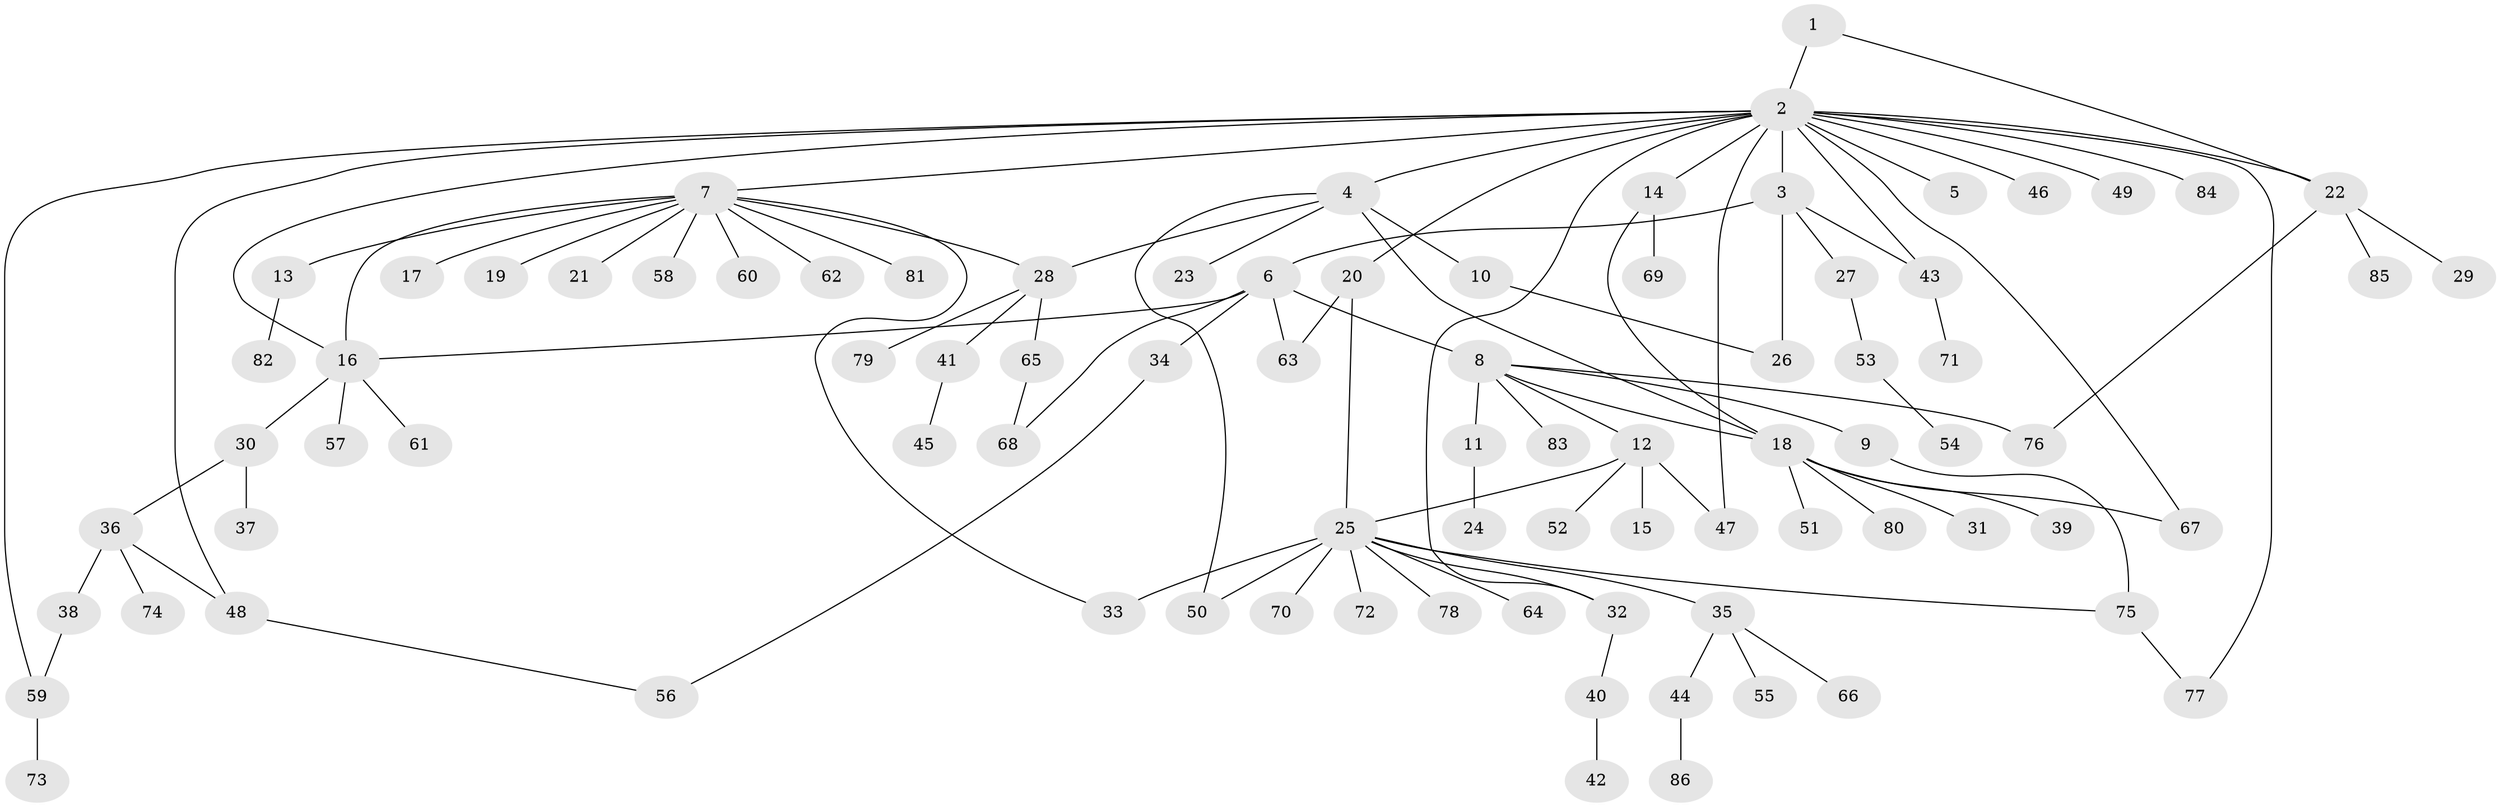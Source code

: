 // coarse degree distribution, {2: 0.25, 18: 0.019230769230769232, 5: 0.057692307692307696, 1: 0.4230769230769231, 7: 0.019230769230769232, 11: 0.019230769230769232, 6: 0.019230769230769232, 3: 0.09615384615384616, 4: 0.07692307692307693, 10: 0.019230769230769232}
// Generated by graph-tools (version 1.1) at 2025/50/03/04/25 22:50:32]
// undirected, 86 vertices, 107 edges
graph export_dot {
  node [color=gray90,style=filled];
  1;
  2;
  3;
  4;
  5;
  6;
  7;
  8;
  9;
  10;
  11;
  12;
  13;
  14;
  15;
  16;
  17;
  18;
  19;
  20;
  21;
  22;
  23;
  24;
  25;
  26;
  27;
  28;
  29;
  30;
  31;
  32;
  33;
  34;
  35;
  36;
  37;
  38;
  39;
  40;
  41;
  42;
  43;
  44;
  45;
  46;
  47;
  48;
  49;
  50;
  51;
  52;
  53;
  54;
  55;
  56;
  57;
  58;
  59;
  60;
  61;
  62;
  63;
  64;
  65;
  66;
  67;
  68;
  69;
  70;
  71;
  72;
  73;
  74;
  75;
  76;
  77;
  78;
  79;
  80;
  81;
  82;
  83;
  84;
  85;
  86;
  1 -- 2;
  1 -- 22;
  2 -- 3;
  2 -- 4;
  2 -- 5;
  2 -- 7;
  2 -- 14;
  2 -- 16;
  2 -- 20;
  2 -- 22;
  2 -- 32;
  2 -- 43;
  2 -- 46;
  2 -- 47;
  2 -- 48;
  2 -- 49;
  2 -- 59;
  2 -- 67;
  2 -- 77;
  2 -- 84;
  3 -- 6;
  3 -- 26;
  3 -- 27;
  3 -- 43;
  4 -- 10;
  4 -- 18;
  4 -- 23;
  4 -- 28;
  4 -- 50;
  6 -- 8;
  6 -- 16;
  6 -- 34;
  6 -- 63;
  6 -- 68;
  7 -- 13;
  7 -- 16;
  7 -- 17;
  7 -- 19;
  7 -- 21;
  7 -- 28;
  7 -- 33;
  7 -- 58;
  7 -- 60;
  7 -- 62;
  7 -- 81;
  8 -- 9;
  8 -- 11;
  8 -- 12;
  8 -- 18;
  8 -- 76;
  8 -- 83;
  9 -- 75;
  10 -- 26;
  11 -- 24;
  12 -- 15;
  12 -- 25;
  12 -- 47;
  12 -- 52;
  13 -- 82;
  14 -- 18;
  14 -- 69;
  16 -- 30;
  16 -- 57;
  16 -- 61;
  18 -- 31;
  18 -- 39;
  18 -- 51;
  18 -- 67;
  18 -- 80;
  20 -- 25;
  20 -- 63;
  22 -- 29;
  22 -- 76;
  22 -- 85;
  25 -- 32;
  25 -- 33;
  25 -- 35;
  25 -- 50;
  25 -- 64;
  25 -- 70;
  25 -- 72;
  25 -- 75;
  25 -- 78;
  27 -- 53;
  28 -- 41;
  28 -- 65;
  28 -- 79;
  30 -- 36;
  30 -- 37;
  32 -- 40;
  34 -- 56;
  35 -- 44;
  35 -- 55;
  35 -- 66;
  36 -- 38;
  36 -- 48;
  36 -- 74;
  38 -- 59;
  40 -- 42;
  41 -- 45;
  43 -- 71;
  44 -- 86;
  48 -- 56;
  53 -- 54;
  59 -- 73;
  65 -- 68;
  75 -- 77;
}
